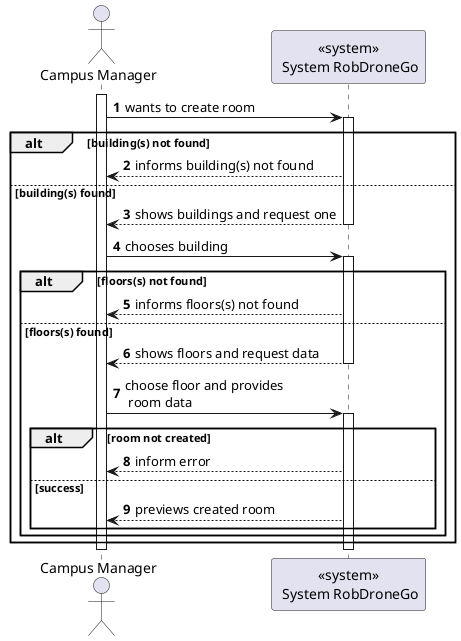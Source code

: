@startuml
autonumber

actor "Campus Manager" as usr

participant "<<system>>\n System RobDroneGo" as sys

activate usr
    usr -> sys : wants to create room
    activate sys
        alt building(s) not found
            sys --> usr: informs building(s) not found
        else building(s) found
            sys --> usr : shows buildings and request one
    deactivate sys

    usr -> sys : chooses building
    activate sys
        alt floors(s) not found
            sys --> usr: informs floors(s) not found
        else floors(s) found
            sys --> usr: shows floors and request data
    deactivate sys

    usr -> sys : choose floor and provides\n room data
    activate sys
        alt room not created
            sys --> usr : inform error
        else success
            sys --> usr : previews created room

            end
        end
    end
    deactivate sys
deactivate usr

@enduml
